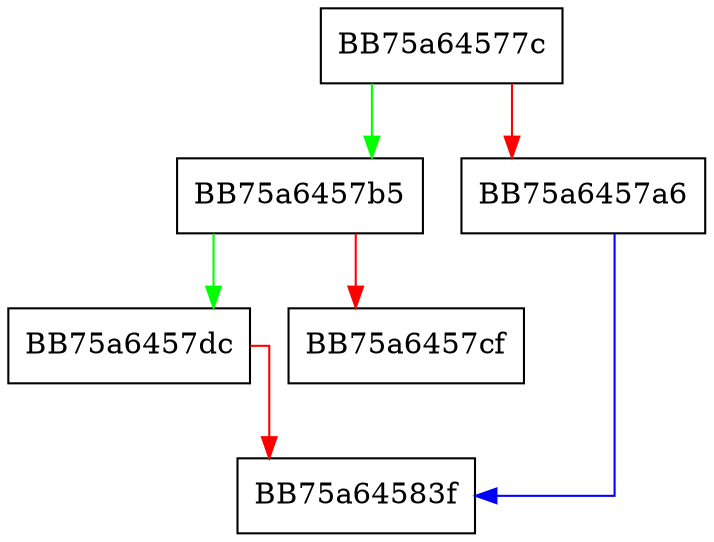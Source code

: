 digraph register_callback {
  node [shape="box"];
  graph [splines=ortho];
  BB75a64577c -> BB75a6457b5 [color="green"];
  BB75a64577c -> BB75a6457a6 [color="red"];
  BB75a6457a6 -> BB75a64583f [color="blue"];
  BB75a6457b5 -> BB75a6457dc [color="green"];
  BB75a6457b5 -> BB75a6457cf [color="red"];
  BB75a6457dc -> BB75a64583f [color="red"];
}